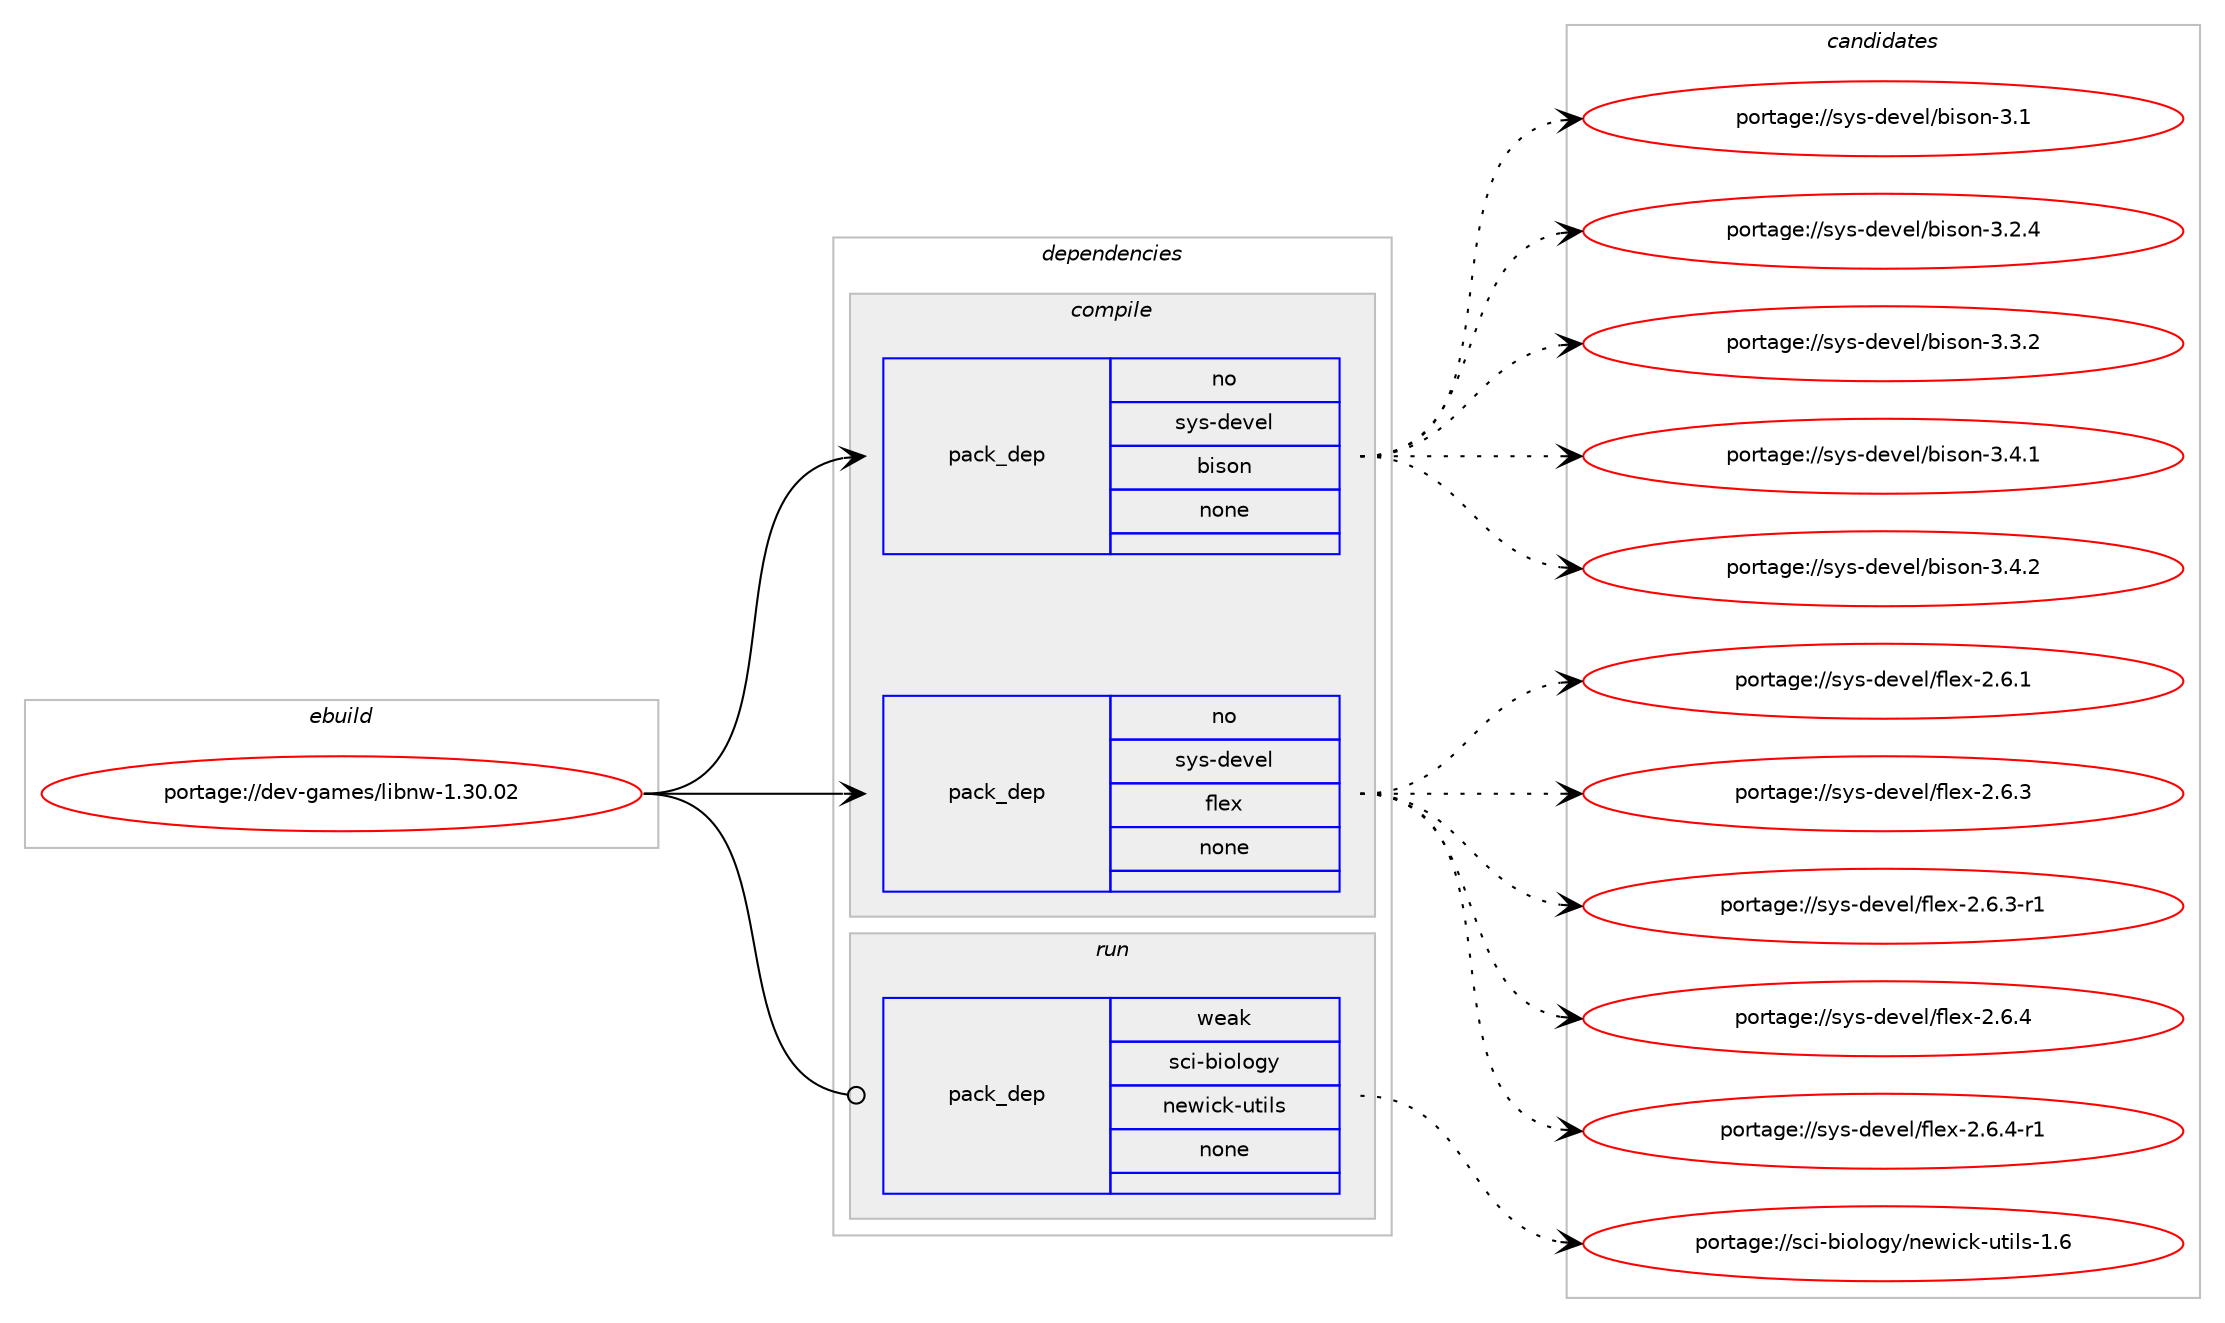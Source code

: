digraph prolog {

# *************
# Graph options
# *************

newrank=true;
concentrate=true;
compound=true;
graph [rankdir=LR,fontname=Helvetica,fontsize=10,ranksep=1.5];#, ranksep=2.5, nodesep=0.2];
edge  [arrowhead=vee];
node  [fontname=Helvetica,fontsize=10];

# **********
# The ebuild
# **********

subgraph cluster_leftcol {
color=gray;
rank=same;
label=<<i>ebuild</i>>;
id [label="portage://dev-games/libnw-1.30.02", color=red, width=4, href="../dev-games/libnw-1.30.02.svg"];
}

# ****************
# The dependencies
# ****************

subgraph cluster_midcol {
color=gray;
label=<<i>dependencies</i>>;
subgraph cluster_compile {
fillcolor="#eeeeee";
style=filled;
label=<<i>compile</i>>;
subgraph pack45146 {
dependency60402 [label=<<TABLE BORDER="0" CELLBORDER="1" CELLSPACING="0" CELLPADDING="4" WIDTH="220"><TR><TD ROWSPAN="6" CELLPADDING="30">pack_dep</TD></TR><TR><TD WIDTH="110">no</TD></TR><TR><TD>sys-devel</TD></TR><TR><TD>bison</TD></TR><TR><TD>none</TD></TR><TR><TD></TD></TR></TABLE>>, shape=none, color=blue];
}
id:e -> dependency60402:w [weight=20,style="solid",arrowhead="vee"];
subgraph pack45147 {
dependency60403 [label=<<TABLE BORDER="0" CELLBORDER="1" CELLSPACING="0" CELLPADDING="4" WIDTH="220"><TR><TD ROWSPAN="6" CELLPADDING="30">pack_dep</TD></TR><TR><TD WIDTH="110">no</TD></TR><TR><TD>sys-devel</TD></TR><TR><TD>flex</TD></TR><TR><TD>none</TD></TR><TR><TD></TD></TR></TABLE>>, shape=none, color=blue];
}
id:e -> dependency60403:w [weight=20,style="solid",arrowhead="vee"];
}
subgraph cluster_compileandrun {
fillcolor="#eeeeee";
style=filled;
label=<<i>compile and run</i>>;
}
subgraph cluster_run {
fillcolor="#eeeeee";
style=filled;
label=<<i>run</i>>;
subgraph pack45148 {
dependency60404 [label=<<TABLE BORDER="0" CELLBORDER="1" CELLSPACING="0" CELLPADDING="4" WIDTH="220"><TR><TD ROWSPAN="6" CELLPADDING="30">pack_dep</TD></TR><TR><TD WIDTH="110">weak</TD></TR><TR><TD>sci-biology</TD></TR><TR><TD>newick-utils</TD></TR><TR><TD>none</TD></TR><TR><TD></TD></TR></TABLE>>, shape=none, color=blue];
}
id:e -> dependency60404:w [weight=20,style="solid",arrowhead="odot"];
}
}

# **************
# The candidates
# **************

subgraph cluster_choices {
rank=same;
color=gray;
label=<<i>candidates</i>>;

subgraph choice45146 {
color=black;
nodesep=1;
choiceportage11512111545100101118101108479810511511111045514649 [label="portage://sys-devel/bison-3.1", color=red, width=4,href="../sys-devel/bison-3.1.svg"];
choiceportage115121115451001011181011084798105115111110455146504652 [label="portage://sys-devel/bison-3.2.4", color=red, width=4,href="../sys-devel/bison-3.2.4.svg"];
choiceportage115121115451001011181011084798105115111110455146514650 [label="portage://sys-devel/bison-3.3.2", color=red, width=4,href="../sys-devel/bison-3.3.2.svg"];
choiceportage115121115451001011181011084798105115111110455146524649 [label="portage://sys-devel/bison-3.4.1", color=red, width=4,href="../sys-devel/bison-3.4.1.svg"];
choiceportage115121115451001011181011084798105115111110455146524650 [label="portage://sys-devel/bison-3.4.2", color=red, width=4,href="../sys-devel/bison-3.4.2.svg"];
dependency60402:e -> choiceportage11512111545100101118101108479810511511111045514649:w [style=dotted,weight="100"];
dependency60402:e -> choiceportage115121115451001011181011084798105115111110455146504652:w [style=dotted,weight="100"];
dependency60402:e -> choiceportage115121115451001011181011084798105115111110455146514650:w [style=dotted,weight="100"];
dependency60402:e -> choiceportage115121115451001011181011084798105115111110455146524649:w [style=dotted,weight="100"];
dependency60402:e -> choiceportage115121115451001011181011084798105115111110455146524650:w [style=dotted,weight="100"];
}
subgraph choice45147 {
color=black;
nodesep=1;
choiceportage1151211154510010111810110847102108101120455046544649 [label="portage://sys-devel/flex-2.6.1", color=red, width=4,href="../sys-devel/flex-2.6.1.svg"];
choiceportage1151211154510010111810110847102108101120455046544651 [label="portage://sys-devel/flex-2.6.3", color=red, width=4,href="../sys-devel/flex-2.6.3.svg"];
choiceportage11512111545100101118101108471021081011204550465446514511449 [label="portage://sys-devel/flex-2.6.3-r1", color=red, width=4,href="../sys-devel/flex-2.6.3-r1.svg"];
choiceportage1151211154510010111810110847102108101120455046544652 [label="portage://sys-devel/flex-2.6.4", color=red, width=4,href="../sys-devel/flex-2.6.4.svg"];
choiceportage11512111545100101118101108471021081011204550465446524511449 [label="portage://sys-devel/flex-2.6.4-r1", color=red, width=4,href="../sys-devel/flex-2.6.4-r1.svg"];
dependency60403:e -> choiceportage1151211154510010111810110847102108101120455046544649:w [style=dotted,weight="100"];
dependency60403:e -> choiceportage1151211154510010111810110847102108101120455046544651:w [style=dotted,weight="100"];
dependency60403:e -> choiceportage11512111545100101118101108471021081011204550465446514511449:w [style=dotted,weight="100"];
dependency60403:e -> choiceportage1151211154510010111810110847102108101120455046544652:w [style=dotted,weight="100"];
dependency60403:e -> choiceportage11512111545100101118101108471021081011204550465446524511449:w [style=dotted,weight="100"];
}
subgraph choice45148 {
color=black;
nodesep=1;
choiceportage11599105459810511110811110312147110101119105991074511711610510811545494654 [label="portage://sci-biology/newick-utils-1.6", color=red, width=4,href="../sci-biology/newick-utils-1.6.svg"];
dependency60404:e -> choiceportage11599105459810511110811110312147110101119105991074511711610510811545494654:w [style=dotted,weight="100"];
}
}

}
